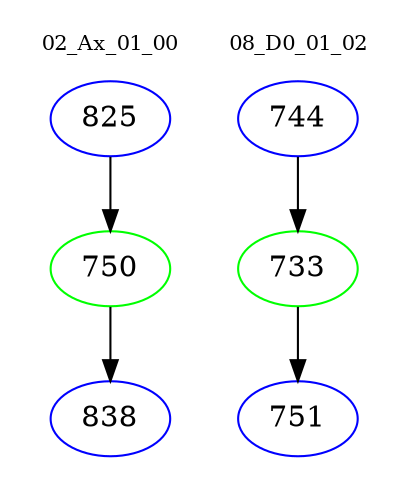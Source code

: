 digraph{
subgraph cluster_0 {
color = white
label = "02_Ax_01_00";
fontsize=10;
T0_825 [label="825", color="blue"]
T0_825 -> T0_750 [color="black"]
T0_750 [label="750", color="green"]
T0_750 -> T0_838 [color="black"]
T0_838 [label="838", color="blue"]
}
subgraph cluster_1 {
color = white
label = "08_D0_01_02";
fontsize=10;
T1_744 [label="744", color="blue"]
T1_744 -> T1_733 [color="black"]
T1_733 [label="733", color="green"]
T1_733 -> T1_751 [color="black"]
T1_751 [label="751", color="blue"]
}
}
